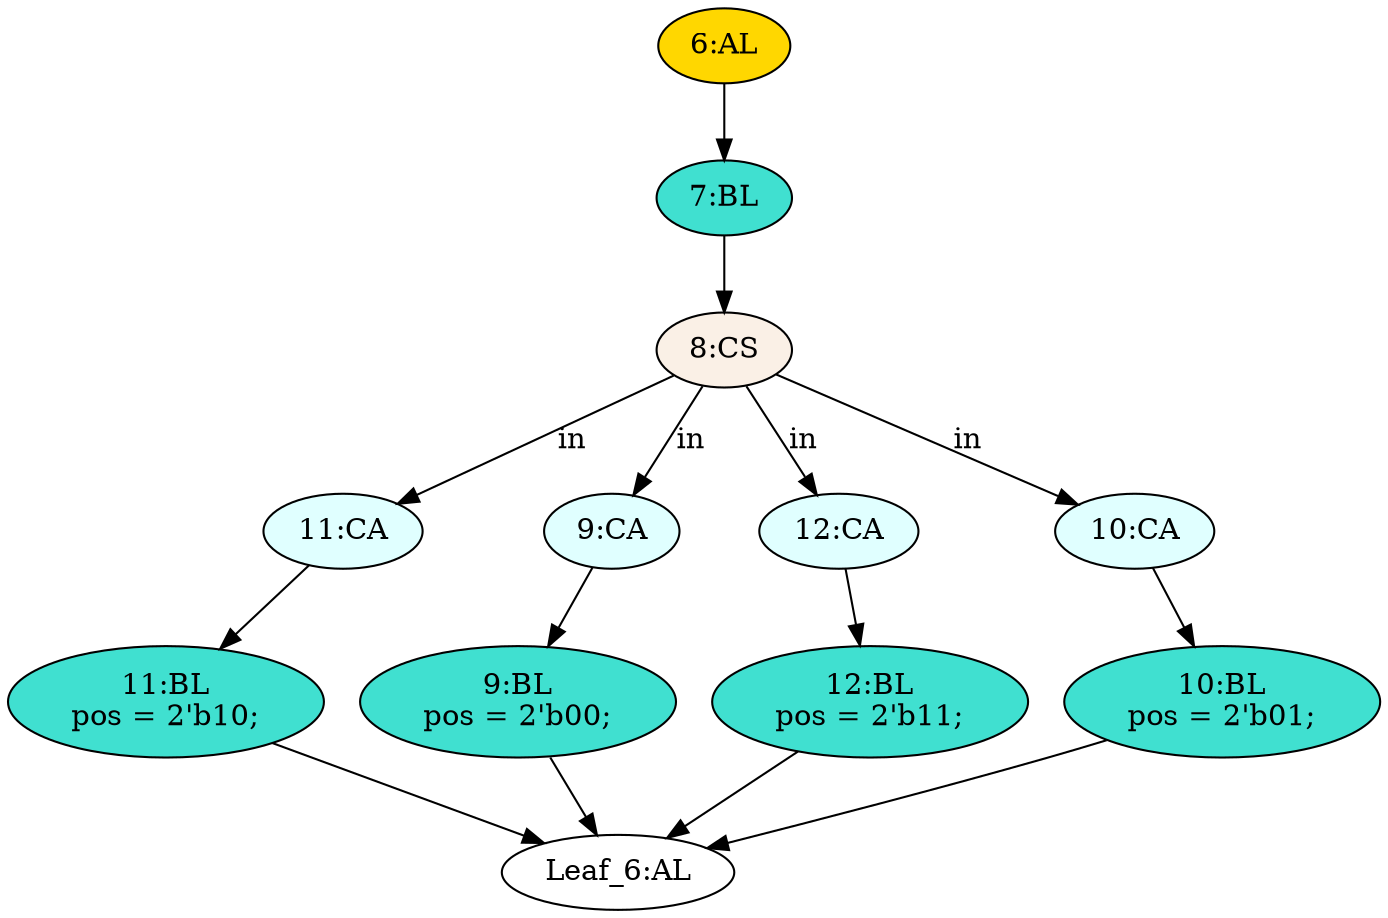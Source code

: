 strict digraph "compose( ,  )" {
	node [label="\N"];
	"11:CA"	[ast="<pyverilog.vparser.ast.Case object at 0x7fc53f7648d0>",
		fillcolor=lightcyan,
		label="11:CA",
		statements="[]",
		style=filled,
		typ=Case];
	"11:BL"	[ast="<pyverilog.vparser.ast.Block object at 0x7fc53f70ec10>",
		fillcolor=turquoise,
		label="11:BL
pos = 2'b10;",
		statements="[<pyverilog.vparser.ast.BlockingSubstitution object at 0x7fc53f70e510>]",
		style=filled,
		typ=Block];
	"11:CA" -> "11:BL"	[cond="[]",
		lineno=None];
	"7:BL"	[ast="<pyverilog.vparser.ast.Block object at 0x7fc53f76b090>",
		fillcolor=turquoise,
		label="7:BL",
		statements="[]",
		style=filled,
		typ=Block];
	"8:CS"	[ast="<pyverilog.vparser.ast.CaseStatement object at 0x7fc53f772190>",
		fillcolor=linen,
		label="8:CS",
		statements="[]",
		style=filled,
		typ=CaseStatement];
	"7:BL" -> "8:CS"	[cond="[]",
		lineno=None];
	"8:CS" -> "11:CA"	[cond="['in']",
		label=in,
		lineno=8];
	"9:CA"	[ast="<pyverilog.vparser.ast.Case object at 0x7fc53f7f56d0>",
		fillcolor=lightcyan,
		label="9:CA",
		statements="[]",
		style=filled,
		typ=Case];
	"8:CS" -> "9:CA"	[cond="['in']",
		label=in,
		lineno=8];
	"12:CA"	[ast="<pyverilog.vparser.ast.Case object at 0x7fc53f7723d0>",
		fillcolor=lightcyan,
		label="12:CA",
		statements="[]",
		style=filled,
		typ=Case];
	"8:CS" -> "12:CA"	[cond="['in']",
		label=in,
		lineno=8];
	"10:CA"	[ast="<pyverilog.vparser.ast.Case object at 0x7fc53f764150>",
		fillcolor=lightcyan,
		label="10:CA",
		statements="[]",
		style=filled,
		typ=Case];
	"8:CS" -> "10:CA"	[cond="['in']",
		label=in,
		lineno=8];
	"Leaf_6:AL"	[def_var="['pos']",
		label="Leaf_6:AL"];
	"11:BL" -> "Leaf_6:AL"	[cond="[]",
		lineno=None];
	"12:BL"	[ast="<pyverilog.vparser.ast.Block object at 0x7fc53f77d650>",
		fillcolor=turquoise,
		label="12:BL
pos = 2'b11;",
		statements="[<pyverilog.vparser.ast.BlockingSubstitution object at 0x7fc53f77d510>]",
		style=filled,
		typ=Block];
	"12:BL" -> "Leaf_6:AL"	[cond="[]",
		lineno=None];
	"6:AL"	[ast="<pyverilog.vparser.ast.Always object at 0x7fc53f7f5110>",
		clk_sens=False,
		fillcolor=gold,
		label="6:AL",
		sens="[]",
		statements="[]",
		style=filled,
		typ=Always,
		use_var="['in']"];
	"6:AL" -> "7:BL"	[cond="[]",
		lineno=None];
	"9:BL"	[ast="<pyverilog.vparser.ast.Block object at 0x7fc53f777090>",
		fillcolor=turquoise,
		label="9:BL
pos = 2'b00;",
		statements="[<pyverilog.vparser.ast.BlockingSubstitution object at 0x7fc53f716790>]",
		style=filled,
		typ=Block];
	"9:CA" -> "9:BL"	[cond="[]",
		lineno=None];
	"9:BL" -> "Leaf_6:AL"	[cond="[]",
		lineno=None];
	"12:CA" -> "12:BL"	[cond="[]",
		lineno=None];
	"10:BL"	[ast="<pyverilog.vparser.ast.Block object at 0x7fc53f764e50>",
		fillcolor=turquoise,
		label="10:BL
pos = 2'b01;",
		statements="[<pyverilog.vparser.ast.BlockingSubstitution object at 0x7fc53f764650>]",
		style=filled,
		typ=Block];
	"10:CA" -> "10:BL"	[cond="[]",
		lineno=None];
	"10:BL" -> "Leaf_6:AL"	[cond="[]",
		lineno=None];
}
